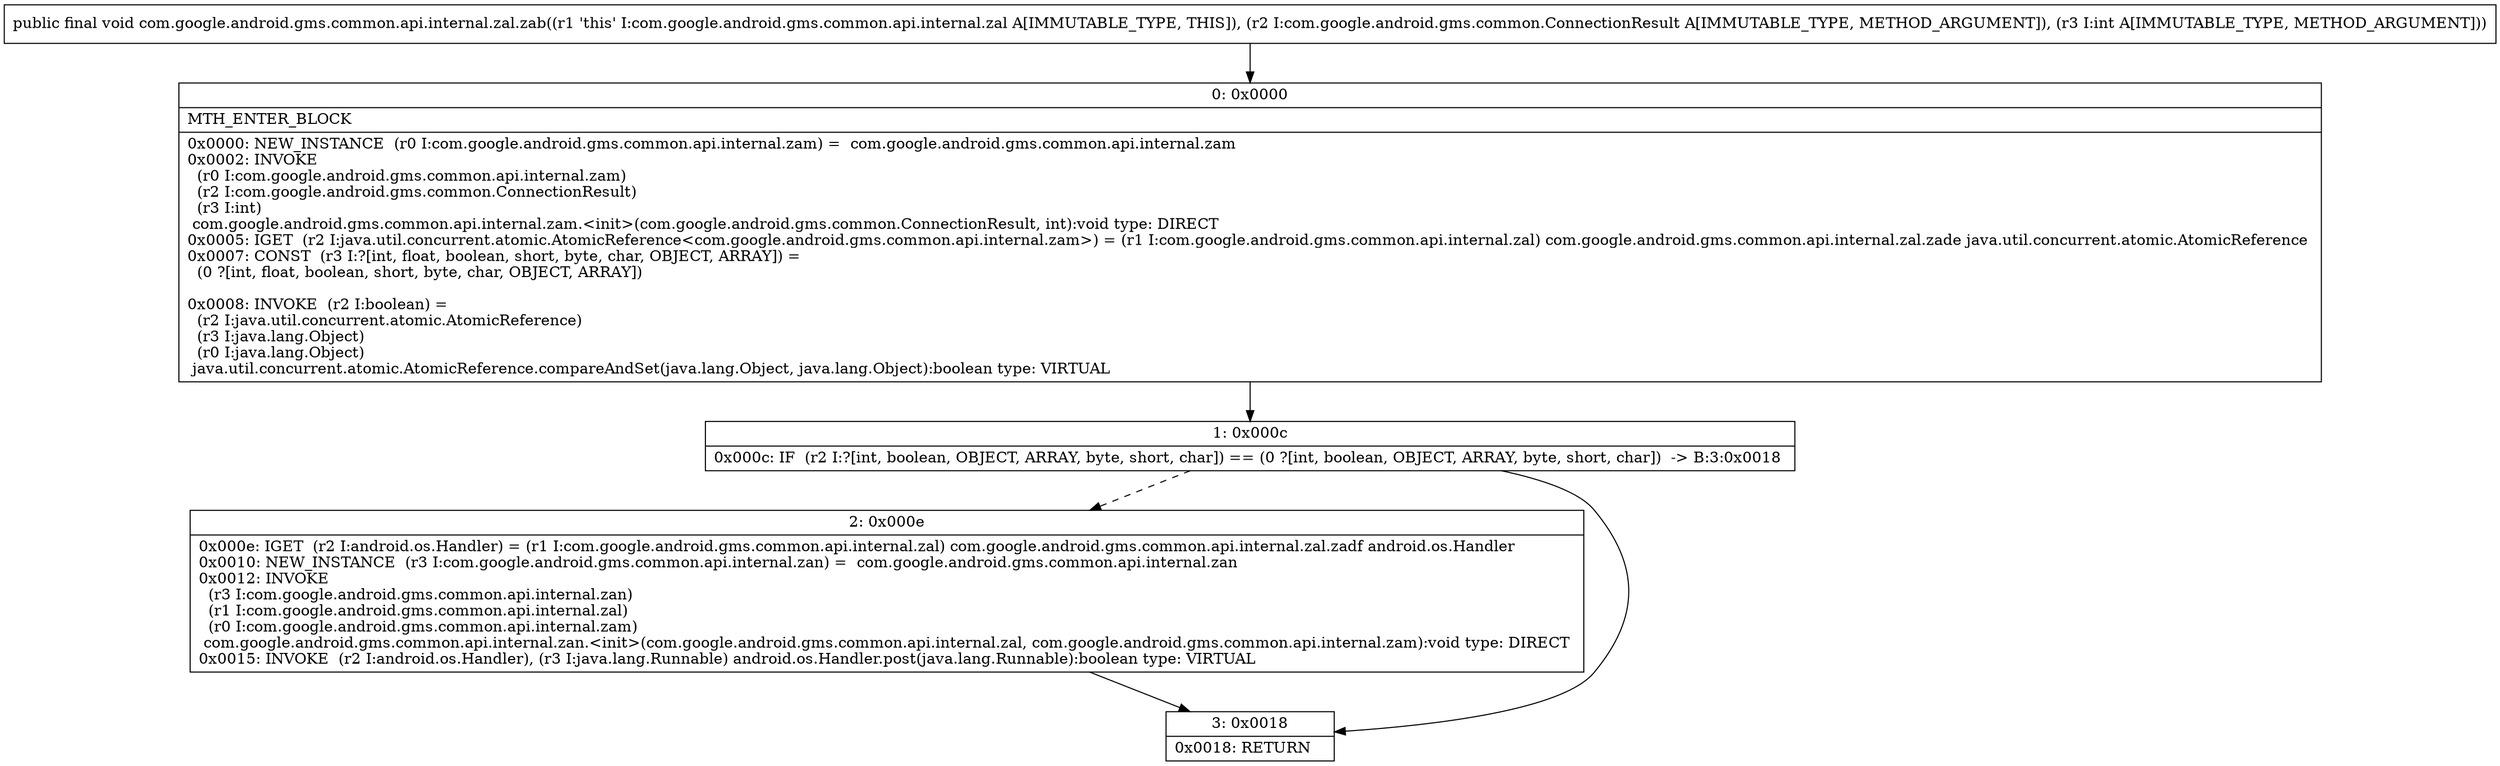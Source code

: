 digraph "CFG forcom.google.android.gms.common.api.internal.zal.zab(Lcom\/google\/android\/gms\/common\/ConnectionResult;I)V" {
Node_0 [shape=record,label="{0\:\ 0x0000|MTH_ENTER_BLOCK\l|0x0000: NEW_INSTANCE  (r0 I:com.google.android.gms.common.api.internal.zam) =  com.google.android.gms.common.api.internal.zam \l0x0002: INVOKE  \l  (r0 I:com.google.android.gms.common.api.internal.zam)\l  (r2 I:com.google.android.gms.common.ConnectionResult)\l  (r3 I:int)\l com.google.android.gms.common.api.internal.zam.\<init\>(com.google.android.gms.common.ConnectionResult, int):void type: DIRECT \l0x0005: IGET  (r2 I:java.util.concurrent.atomic.AtomicReference\<com.google.android.gms.common.api.internal.zam\>) = (r1 I:com.google.android.gms.common.api.internal.zal) com.google.android.gms.common.api.internal.zal.zade java.util.concurrent.atomic.AtomicReference \l0x0007: CONST  (r3 I:?[int, float, boolean, short, byte, char, OBJECT, ARRAY]) = \l  (0 ?[int, float, boolean, short, byte, char, OBJECT, ARRAY])\l \l0x0008: INVOKE  (r2 I:boolean) = \l  (r2 I:java.util.concurrent.atomic.AtomicReference)\l  (r3 I:java.lang.Object)\l  (r0 I:java.lang.Object)\l java.util.concurrent.atomic.AtomicReference.compareAndSet(java.lang.Object, java.lang.Object):boolean type: VIRTUAL \l}"];
Node_1 [shape=record,label="{1\:\ 0x000c|0x000c: IF  (r2 I:?[int, boolean, OBJECT, ARRAY, byte, short, char]) == (0 ?[int, boolean, OBJECT, ARRAY, byte, short, char])  \-\> B:3:0x0018 \l}"];
Node_2 [shape=record,label="{2\:\ 0x000e|0x000e: IGET  (r2 I:android.os.Handler) = (r1 I:com.google.android.gms.common.api.internal.zal) com.google.android.gms.common.api.internal.zal.zadf android.os.Handler \l0x0010: NEW_INSTANCE  (r3 I:com.google.android.gms.common.api.internal.zan) =  com.google.android.gms.common.api.internal.zan \l0x0012: INVOKE  \l  (r3 I:com.google.android.gms.common.api.internal.zan)\l  (r1 I:com.google.android.gms.common.api.internal.zal)\l  (r0 I:com.google.android.gms.common.api.internal.zam)\l com.google.android.gms.common.api.internal.zan.\<init\>(com.google.android.gms.common.api.internal.zal, com.google.android.gms.common.api.internal.zam):void type: DIRECT \l0x0015: INVOKE  (r2 I:android.os.Handler), (r3 I:java.lang.Runnable) android.os.Handler.post(java.lang.Runnable):boolean type: VIRTUAL \l}"];
Node_3 [shape=record,label="{3\:\ 0x0018|0x0018: RETURN   \l}"];
MethodNode[shape=record,label="{public final void com.google.android.gms.common.api.internal.zal.zab((r1 'this' I:com.google.android.gms.common.api.internal.zal A[IMMUTABLE_TYPE, THIS]), (r2 I:com.google.android.gms.common.ConnectionResult A[IMMUTABLE_TYPE, METHOD_ARGUMENT]), (r3 I:int A[IMMUTABLE_TYPE, METHOD_ARGUMENT])) }"];
MethodNode -> Node_0;
Node_0 -> Node_1;
Node_1 -> Node_2[style=dashed];
Node_1 -> Node_3;
Node_2 -> Node_3;
}

